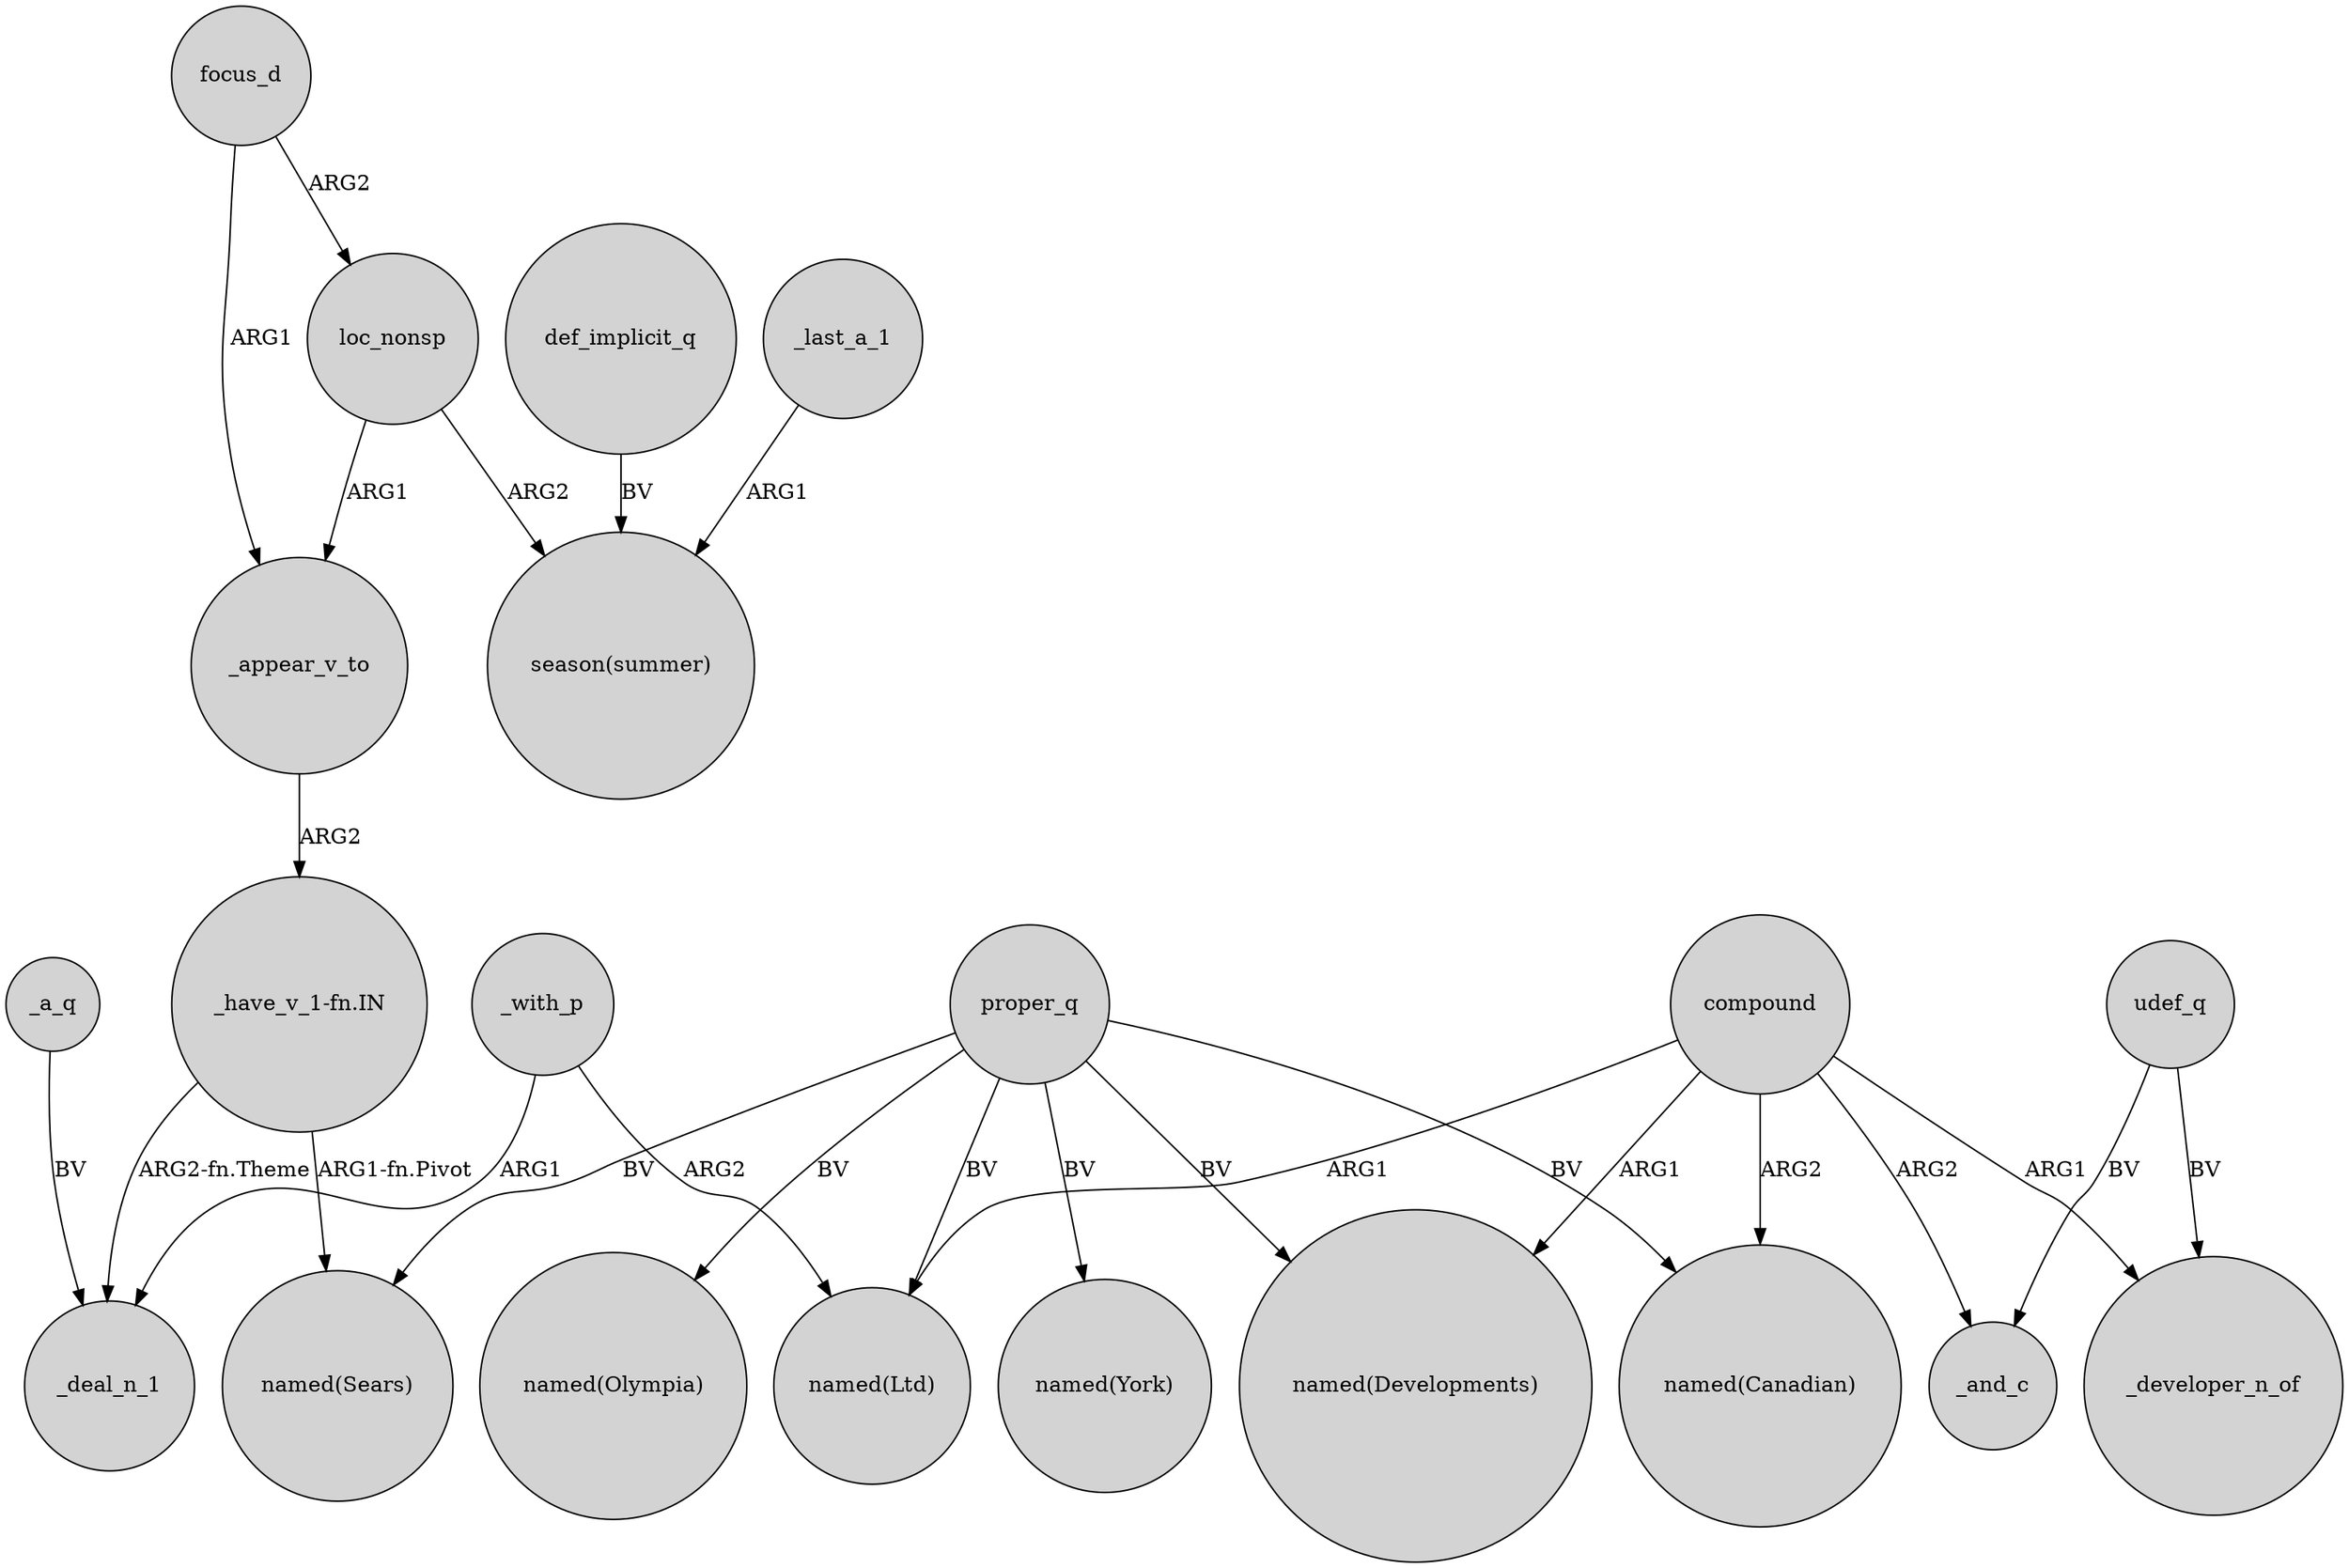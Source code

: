 digraph {
	node [shape=circle style=filled]
	compound -> "named(Ltd)" [label=ARG1]
	focus_d -> loc_nonsp [label=ARG2]
	_with_p -> _deal_n_1 [label=ARG1]
	proper_q -> "named(Olympia)" [label=BV]
	proper_q -> "named(Ltd)" [label=BV]
	compound -> "named(Canadian)" [label=ARG2]
	"_have_v_1-fn.IN" -> _deal_n_1 [label="ARG2-fn.Theme"]
	_a_q -> _deal_n_1 [label=BV]
	loc_nonsp -> _appear_v_to [label=ARG1]
	proper_q -> "named(Canadian)" [label=BV]
	_appear_v_to -> "_have_v_1-fn.IN" [label=ARG2]
	_last_a_1 -> "season(summer)" [label=ARG1]
	_with_p -> "named(Ltd)" [label=ARG2]
	compound -> _and_c [label=ARG2]
	proper_q -> "named(Sears)" [label=BV]
	compound -> _developer_n_of [label=ARG1]
	udef_q -> _developer_n_of [label=BV]
	def_implicit_q -> "season(summer)" [label=BV]
	loc_nonsp -> "season(summer)" [label=ARG2]
	compound -> "named(Developments)" [label=ARG1]
	"_have_v_1-fn.IN" -> "named(Sears)" [label="ARG1-fn.Pivot"]
	focus_d -> _appear_v_to [label=ARG1]
	proper_q -> "named(York)" [label=BV]
	udef_q -> _and_c [label=BV]
	proper_q -> "named(Developments)" [label=BV]
}
